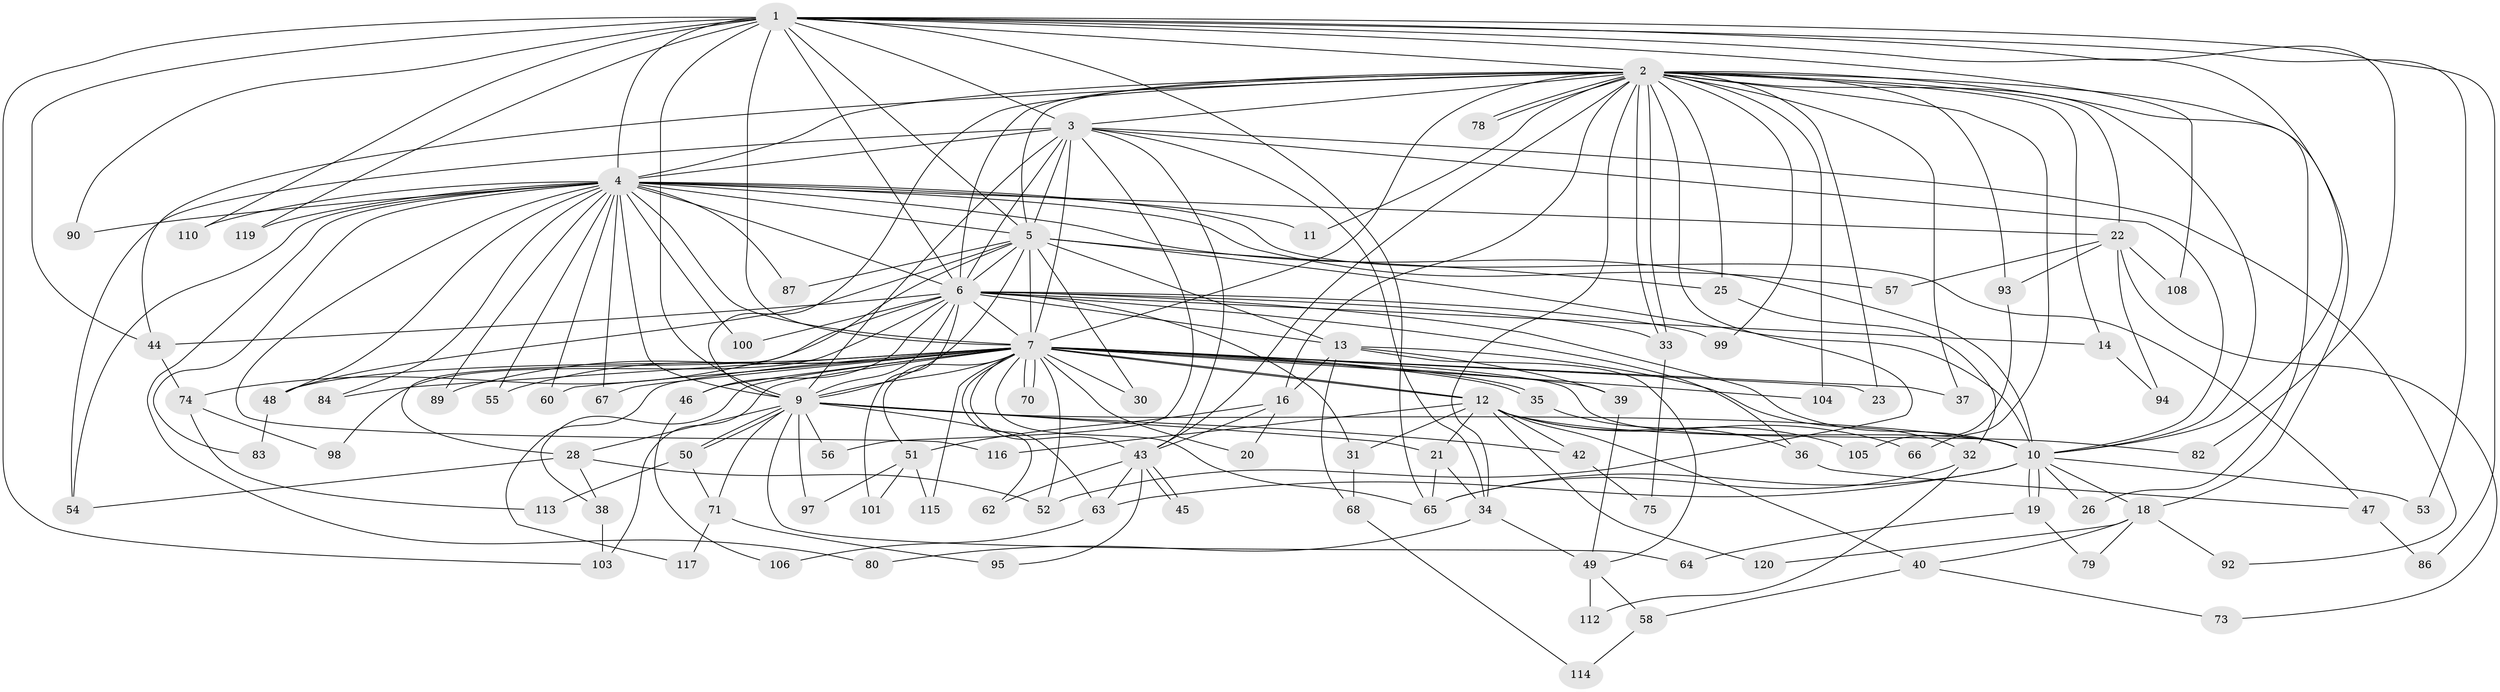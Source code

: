 // original degree distribution, {19: 0.008264462809917356, 31: 0.008264462809917356, 15: 0.01652892561983471, 27: 0.008264462809917356, 21: 0.008264462809917356, 28: 0.008264462809917356, 22: 0.008264462809917356, 20: 0.008264462809917356, 16: 0.008264462809917356, 3: 0.15702479338842976, 8: 0.008264462809917356, 7: 0.008264462809917356, 4: 0.11570247933884298, 5: 0.05785123966942149, 6: 0.024793388429752067, 2: 0.5371900826446281, 9: 0.008264462809917356}
// Generated by graph-tools (version 1.1) at 2025/11/02/27/25 16:11:06]
// undirected, 97 vertices, 226 edges
graph export_dot {
graph [start="1"]
  node [color=gray90,style=filled];
  1 [super="+109"];
  2 [super="+15"];
  3 [super="+27"];
  4 [super="+41"];
  5 [super="+69"];
  6 [super="+111"];
  7 [super="+8"];
  9 [super="+118"];
  10 [super="+96"];
  11;
  12 [super="+17"];
  13;
  14;
  16 [super="+91"];
  18 [super="+29"];
  19;
  20;
  21;
  22 [super="+24"];
  23;
  25;
  26;
  28;
  30;
  31;
  32 [super="+88"];
  33 [super="+77"];
  34 [super="+72"];
  35;
  36;
  37;
  38;
  39 [super="+61"];
  40;
  42;
  43 [super="+85"];
  44;
  45;
  46;
  47;
  48;
  49 [super="+81"];
  50;
  51 [super="+59"];
  52 [super="+107"];
  53;
  54 [super="+102"];
  55;
  56;
  57;
  58;
  60;
  62;
  63 [super="+121"];
  64;
  65 [super="+76"];
  66;
  67;
  68;
  70;
  71;
  73;
  74;
  75;
  78;
  79;
  80;
  82;
  83;
  84;
  86;
  87;
  89;
  90;
  92;
  93;
  94;
  95;
  97;
  98;
  99;
  100;
  101;
  103;
  104;
  105;
  106;
  108;
  110;
  112;
  113;
  114;
  115;
  116;
  117;
  119;
  120;
  1 -- 2;
  1 -- 3;
  1 -- 4;
  1 -- 5;
  1 -- 6;
  1 -- 7 [weight=2];
  1 -- 9 [weight=2];
  1 -- 10;
  1 -- 44;
  1 -- 53;
  1 -- 82;
  1 -- 86;
  1 -- 90;
  1 -- 108;
  1 -- 110;
  1 -- 119;
  1 -- 103;
  1 -- 65;
  2 -- 3;
  2 -- 4;
  2 -- 5;
  2 -- 6;
  2 -- 7 [weight=2];
  2 -- 9;
  2 -- 10;
  2 -- 11 [weight=2];
  2 -- 14;
  2 -- 16;
  2 -- 18 [weight=2];
  2 -- 22 [weight=2];
  2 -- 23;
  2 -- 25;
  2 -- 26;
  2 -- 33;
  2 -- 33;
  2 -- 34;
  2 -- 43;
  2 -- 66;
  2 -- 78;
  2 -- 78;
  2 -- 93;
  2 -- 99;
  2 -- 104;
  2 -- 44;
  2 -- 37;
  2 -- 52;
  3 -- 4;
  3 -- 5;
  3 -- 6;
  3 -- 7 [weight=3];
  3 -- 9;
  3 -- 10;
  3 -- 54;
  3 -- 56;
  3 -- 92;
  3 -- 43;
  3 -- 34;
  4 -- 5;
  4 -- 6;
  4 -- 7 [weight=2];
  4 -- 9;
  4 -- 10;
  4 -- 11;
  4 -- 22 [weight=2];
  4 -- 48;
  4 -- 55;
  4 -- 57;
  4 -- 67;
  4 -- 80;
  4 -- 83;
  4 -- 84;
  4 -- 87;
  4 -- 89;
  4 -- 90;
  4 -- 100;
  4 -- 110;
  4 -- 116;
  4 -- 119;
  4 -- 47;
  4 -- 60;
  4 -- 54;
  5 -- 6;
  5 -- 7 [weight=2];
  5 -- 9;
  5 -- 10;
  5 -- 13;
  5 -- 25;
  5 -- 28;
  5 -- 30;
  5 -- 87;
  5 -- 48;
  6 -- 7 [weight=2];
  6 -- 9;
  6 -- 10;
  6 -- 13;
  6 -- 14;
  6 -- 31;
  6 -- 36;
  6 -- 46;
  6 -- 74;
  6 -- 98;
  6 -- 99;
  6 -- 100;
  6 -- 101;
  6 -- 33;
  6 -- 44;
  7 -- 9 [weight=2];
  7 -- 10 [weight=2];
  7 -- 12 [weight=2];
  7 -- 12;
  7 -- 20;
  7 -- 23;
  7 -- 30;
  7 -- 35;
  7 -- 35;
  7 -- 37;
  7 -- 43;
  7 -- 48;
  7 -- 51 [weight=2];
  7 -- 52;
  7 -- 67;
  7 -- 70;
  7 -- 70;
  7 -- 89;
  7 -- 104;
  7 -- 115;
  7 -- 65;
  7 -- 84;
  7 -- 38;
  7 -- 39 [weight=2];
  7 -- 103;
  7 -- 46;
  7 -- 117;
  7 -- 55;
  7 -- 60;
  7 -- 63;
  9 -- 10;
  9 -- 21;
  9 -- 28;
  9 -- 42;
  9 -- 50;
  9 -- 50;
  9 -- 56;
  9 -- 62;
  9 -- 64;
  9 -- 71;
  9 -- 97;
  10 -- 18;
  10 -- 19;
  10 -- 19;
  10 -- 26;
  10 -- 53;
  10 -- 65;
  10 -- 63;
  12 -- 31;
  12 -- 40;
  12 -- 42;
  12 -- 116;
  12 -- 120;
  12 -- 66;
  12 -- 82;
  12 -- 21;
  12 -- 105;
  13 -- 16;
  13 -- 32;
  13 -- 39;
  13 -- 49;
  13 -- 68;
  14 -- 94;
  16 -- 20;
  16 -- 43;
  16 -- 51;
  18 -- 40;
  18 -- 92;
  18 -- 120;
  18 -- 79;
  19 -- 64;
  19 -- 79;
  21 -- 34;
  21 -- 65;
  22 -- 73;
  22 -- 93;
  22 -- 108;
  22 -- 94;
  22 -- 57;
  25 -- 32;
  28 -- 38;
  28 -- 52;
  28 -- 54;
  31 -- 68;
  32 -- 112;
  32 -- 65;
  33 -- 75;
  34 -- 80;
  34 -- 49;
  35 -- 36;
  36 -- 47;
  38 -- 103;
  39 -- 49;
  40 -- 58;
  40 -- 73;
  42 -- 75;
  43 -- 45;
  43 -- 45;
  43 -- 62;
  43 -- 63;
  43 -- 95;
  44 -- 74;
  46 -- 106;
  47 -- 86;
  48 -- 83;
  49 -- 58;
  49 -- 112;
  50 -- 71;
  50 -- 113;
  51 -- 97;
  51 -- 115;
  51 -- 101;
  58 -- 114;
  63 -- 106;
  68 -- 114;
  71 -- 95;
  71 -- 117;
  74 -- 98;
  74 -- 113;
  93 -- 105;
}

